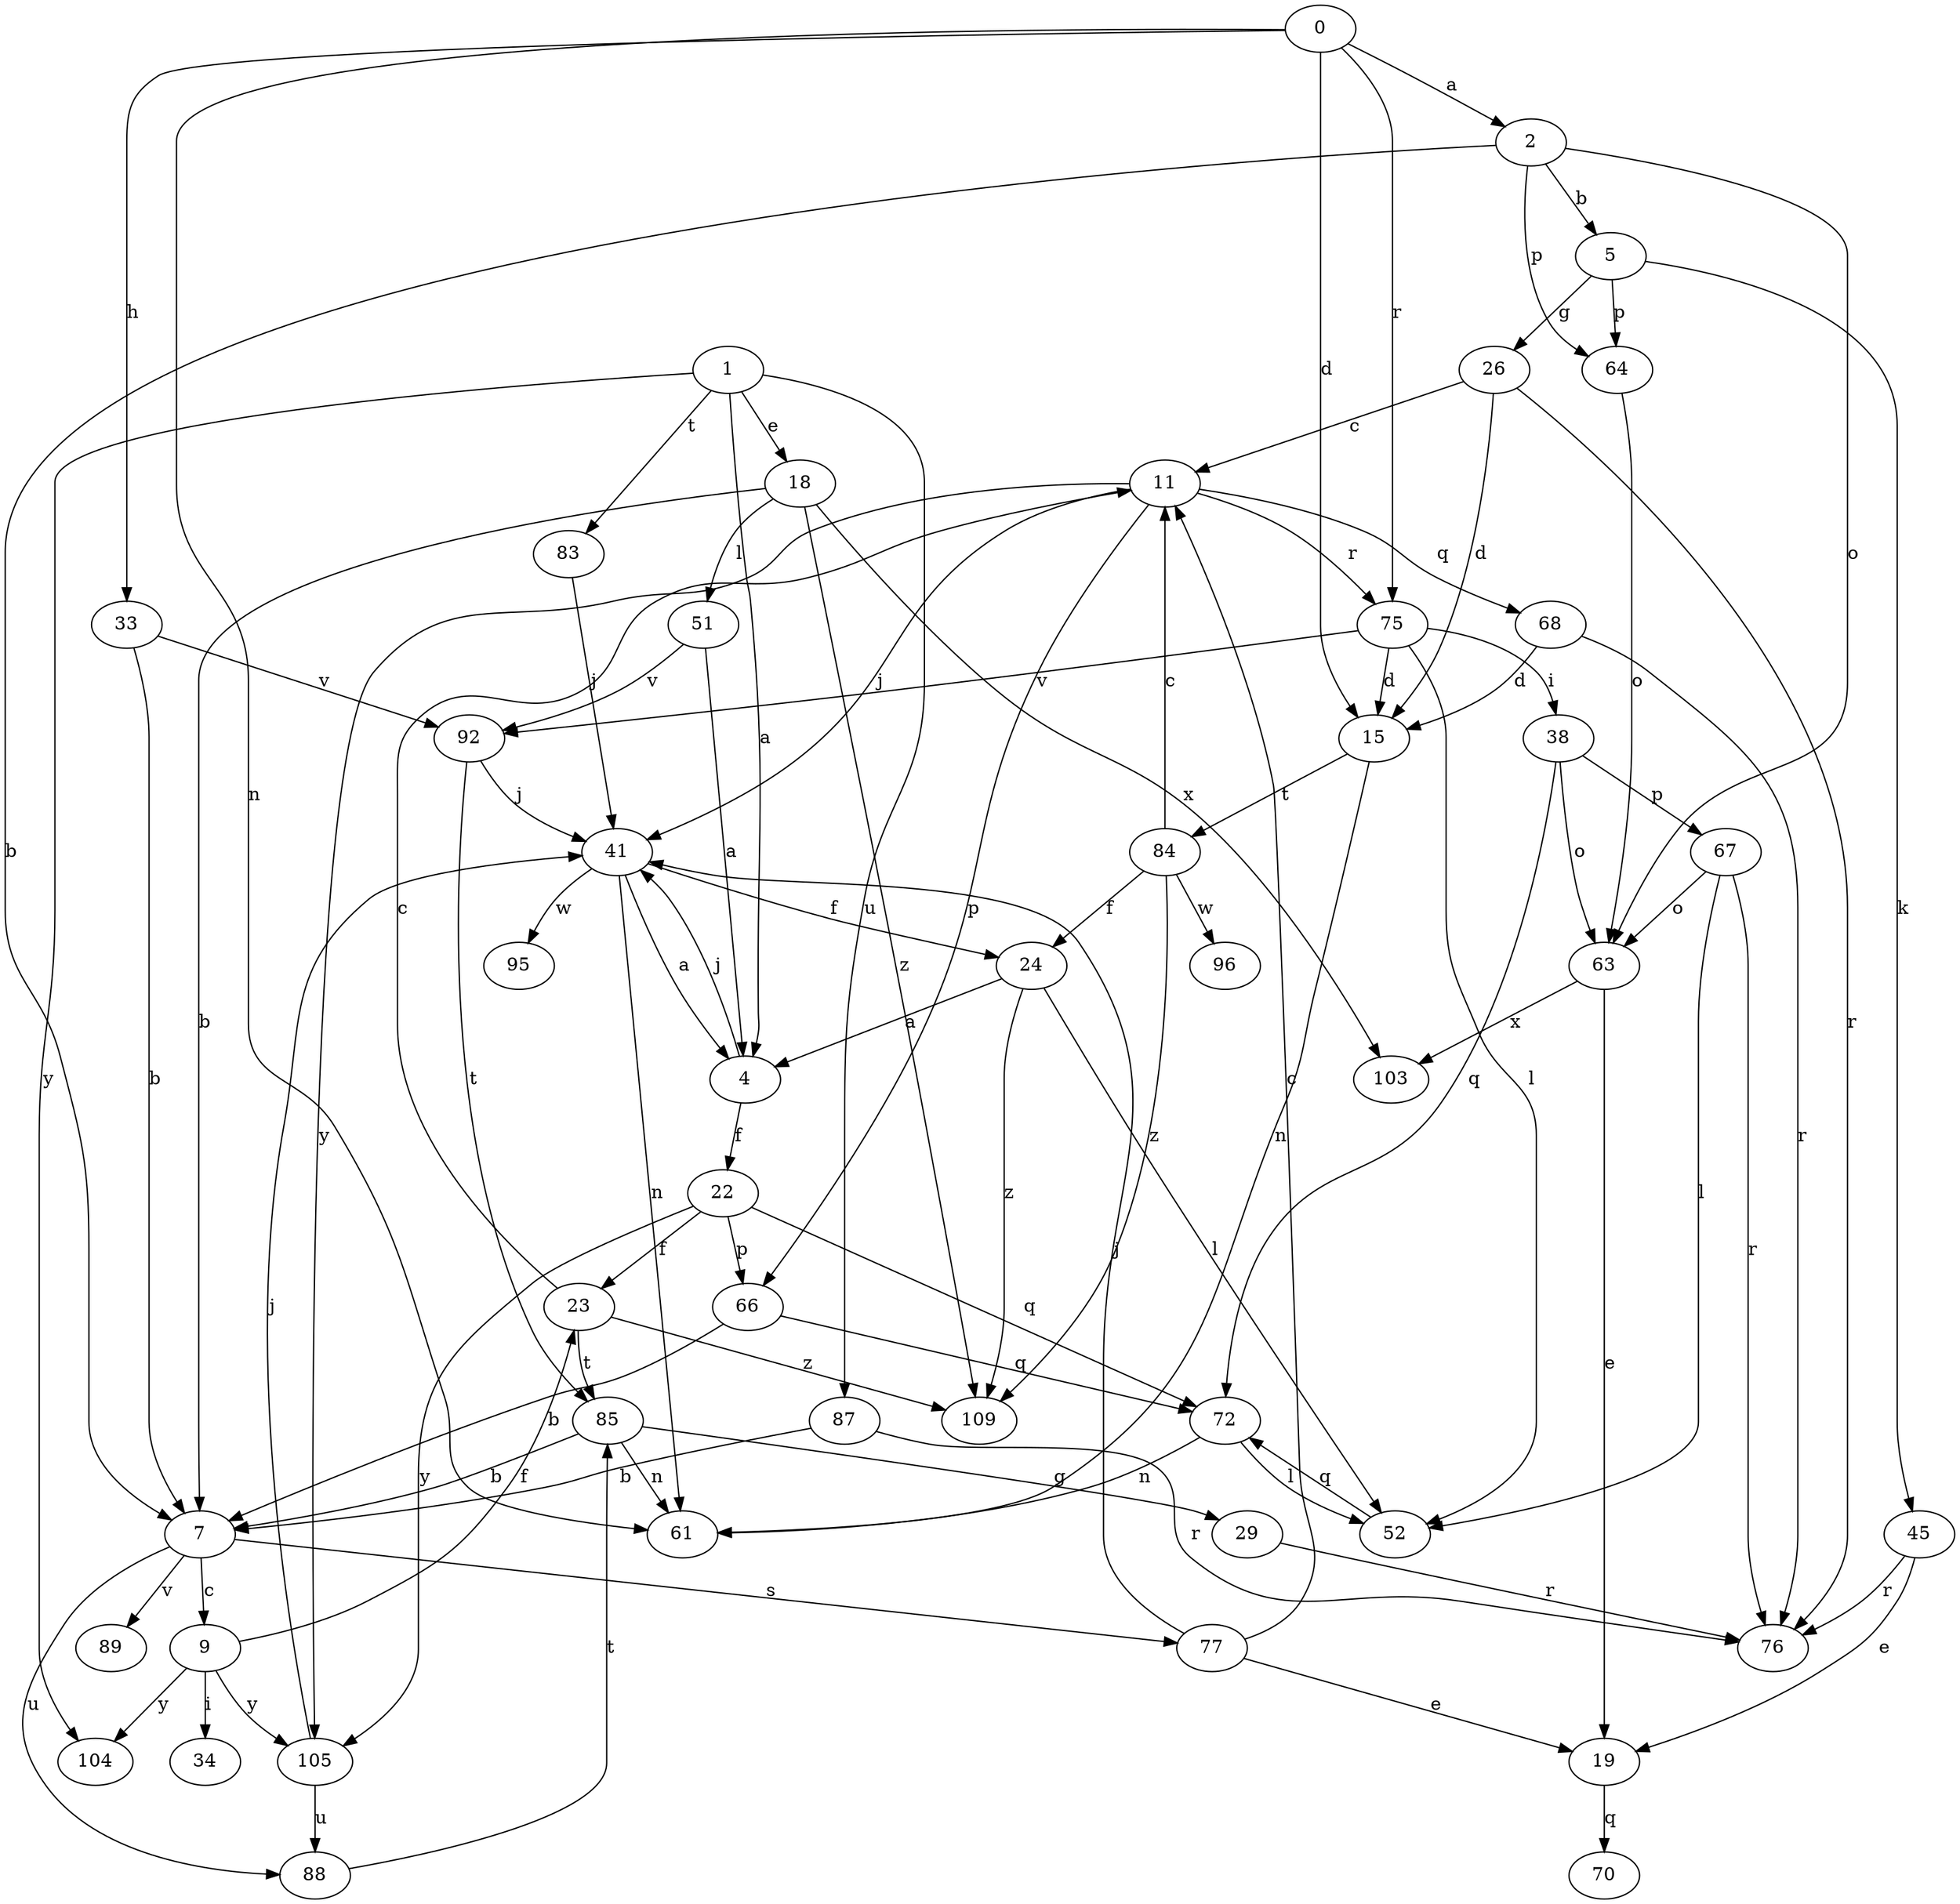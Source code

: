 strict digraph  {
0;
1;
2;
4;
5;
7;
9;
11;
15;
18;
19;
22;
23;
24;
26;
29;
33;
34;
38;
41;
45;
51;
52;
61;
63;
64;
66;
67;
68;
70;
72;
75;
76;
77;
83;
84;
85;
87;
88;
89;
92;
95;
96;
103;
104;
105;
109;
0 -> 2  [label=a];
0 -> 15  [label=d];
0 -> 33  [label=h];
0 -> 61  [label=n];
0 -> 75  [label=r];
1 -> 4  [label=a];
1 -> 18  [label=e];
1 -> 83  [label=t];
1 -> 87  [label=u];
1 -> 104  [label=y];
2 -> 5  [label=b];
2 -> 7  [label=b];
2 -> 63  [label=o];
2 -> 64  [label=p];
4 -> 22  [label=f];
4 -> 41  [label=j];
5 -> 26  [label=g];
5 -> 45  [label=k];
5 -> 64  [label=p];
7 -> 9  [label=c];
7 -> 77  [label=s];
7 -> 88  [label=u];
7 -> 89  [label=v];
9 -> 23  [label=f];
9 -> 34  [label=i];
9 -> 104  [label=y];
9 -> 105  [label=y];
11 -> 41  [label=j];
11 -> 66  [label=p];
11 -> 68  [label=q];
11 -> 75  [label=r];
11 -> 105  [label=y];
15 -> 61  [label=n];
15 -> 84  [label=t];
18 -> 7  [label=b];
18 -> 51  [label=l];
18 -> 103  [label=x];
18 -> 109  [label=z];
19 -> 70  [label=q];
22 -> 23  [label=f];
22 -> 66  [label=p];
22 -> 72  [label=q];
22 -> 105  [label=y];
23 -> 11  [label=c];
23 -> 85  [label=t];
23 -> 109  [label=z];
24 -> 4  [label=a];
24 -> 52  [label=l];
24 -> 109  [label=z];
26 -> 11  [label=c];
26 -> 15  [label=d];
26 -> 76  [label=r];
29 -> 76  [label=r];
33 -> 7  [label=b];
33 -> 92  [label=v];
38 -> 63  [label=o];
38 -> 67  [label=p];
38 -> 72  [label=q];
41 -> 4  [label=a];
41 -> 24  [label=f];
41 -> 61  [label=n];
41 -> 95  [label=w];
45 -> 19  [label=e];
45 -> 76  [label=r];
51 -> 4  [label=a];
51 -> 92  [label=v];
52 -> 72  [label=q];
63 -> 19  [label=e];
63 -> 103  [label=x];
64 -> 63  [label=o];
66 -> 7  [label=b];
66 -> 72  [label=q];
67 -> 52  [label=l];
67 -> 63  [label=o];
67 -> 76  [label=r];
68 -> 15  [label=d];
68 -> 76  [label=r];
72 -> 52  [label=l];
72 -> 61  [label=n];
75 -> 15  [label=d];
75 -> 38  [label=i];
75 -> 52  [label=l];
75 -> 92  [label=v];
77 -> 11  [label=c];
77 -> 19  [label=e];
77 -> 41  [label=j];
83 -> 41  [label=j];
84 -> 11  [label=c];
84 -> 24  [label=f];
84 -> 96  [label=w];
84 -> 109  [label=z];
85 -> 7  [label=b];
85 -> 29  [label=g];
85 -> 61  [label=n];
87 -> 7  [label=b];
87 -> 76  [label=r];
88 -> 85  [label=t];
92 -> 41  [label=j];
92 -> 85  [label=t];
105 -> 41  [label=j];
105 -> 88  [label=u];
}
